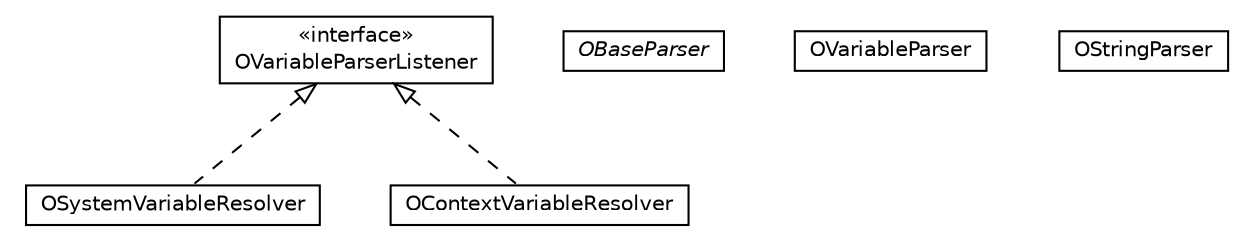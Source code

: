 #!/usr/local/bin/dot
#
# Class diagram 
# Generated by UMLGraph version R5_6-24-gf6e263 (http://www.umlgraph.org/)
#

digraph G {
	edge [fontname="Helvetica",fontsize=10,labelfontname="Helvetica",labelfontsize=10];
	node [fontname="Helvetica",fontsize=10,shape=plaintext];
	nodesep=0.25;
	ranksep=0.5;
	// com.orientechnologies.common.parser.OVariableParserListener
	c16320 [label=<<table title="com.orientechnologies.common.parser.OVariableParserListener" border="0" cellborder="1" cellspacing="0" cellpadding="2" port="p" href="./OVariableParserListener.html">
		<tr><td><table border="0" cellspacing="0" cellpadding="1">
<tr><td align="center" balign="center"> &#171;interface&#187; </td></tr>
<tr><td align="center" balign="center"> OVariableParserListener </td></tr>
		</table></td></tr>
		</table>>, URL="./OVariableParserListener.html", fontname="Helvetica", fontcolor="black", fontsize=10.0];
	// com.orientechnologies.common.parser.OBaseParser
	c16321 [label=<<table title="com.orientechnologies.common.parser.OBaseParser" border="0" cellborder="1" cellspacing="0" cellpadding="2" port="p" href="./OBaseParser.html">
		<tr><td><table border="0" cellspacing="0" cellpadding="1">
<tr><td align="center" balign="center"><font face="Helvetica-Oblique"> OBaseParser </font></td></tr>
		</table></td></tr>
		</table>>, URL="./OBaseParser.html", fontname="Helvetica", fontcolor="black", fontsize=10.0];
	// com.orientechnologies.common.parser.OVariableParser
	c16322 [label=<<table title="com.orientechnologies.common.parser.OVariableParser" border="0" cellborder="1" cellspacing="0" cellpadding="2" port="p" href="./OVariableParser.html">
		<tr><td><table border="0" cellspacing="0" cellpadding="1">
<tr><td align="center" balign="center"> OVariableParser </td></tr>
		</table></td></tr>
		</table>>, URL="./OVariableParser.html", fontname="Helvetica", fontcolor="black", fontsize=10.0];
	// com.orientechnologies.common.parser.OSystemVariableResolver
	c16323 [label=<<table title="com.orientechnologies.common.parser.OSystemVariableResolver" border="0" cellborder="1" cellspacing="0" cellpadding="2" port="p" href="./OSystemVariableResolver.html">
		<tr><td><table border="0" cellspacing="0" cellpadding="1">
<tr><td align="center" balign="center"> OSystemVariableResolver </td></tr>
		</table></td></tr>
		</table>>, URL="./OSystemVariableResolver.html", fontname="Helvetica", fontcolor="black", fontsize=10.0];
	// com.orientechnologies.common.parser.OStringParser
	c16324 [label=<<table title="com.orientechnologies.common.parser.OStringParser" border="0" cellborder="1" cellspacing="0" cellpadding="2" port="p" href="./OStringParser.html">
		<tr><td><table border="0" cellspacing="0" cellpadding="1">
<tr><td align="center" balign="center"> OStringParser </td></tr>
		</table></td></tr>
		</table>>, URL="./OStringParser.html", fontname="Helvetica", fontcolor="black", fontsize=10.0];
	// com.orientechnologies.common.parser.OContextVariableResolver
	c16325 [label=<<table title="com.orientechnologies.common.parser.OContextVariableResolver" border="0" cellborder="1" cellspacing="0" cellpadding="2" port="p" href="./OContextVariableResolver.html">
		<tr><td><table border="0" cellspacing="0" cellpadding="1">
<tr><td align="center" balign="center"> OContextVariableResolver </td></tr>
		</table></td></tr>
		</table>>, URL="./OContextVariableResolver.html", fontname="Helvetica", fontcolor="black", fontsize=10.0];
	//com.orientechnologies.common.parser.OSystemVariableResolver implements com.orientechnologies.common.parser.OVariableParserListener
	c16320:p -> c16323:p [dir=back,arrowtail=empty,style=dashed];
	//com.orientechnologies.common.parser.OContextVariableResolver implements com.orientechnologies.common.parser.OVariableParserListener
	c16320:p -> c16325:p [dir=back,arrowtail=empty,style=dashed];
}

